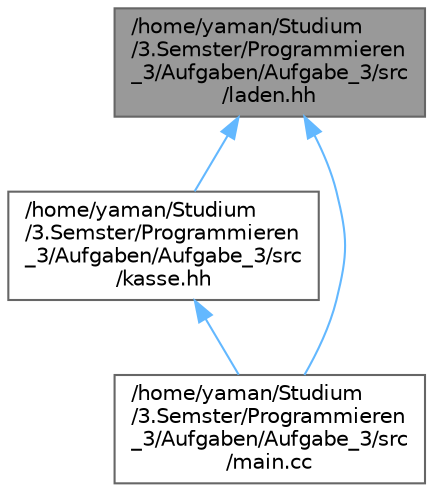 digraph "/home/yaman/Studium/3.Semster/Programmieren_3/Aufgaben/Aufgabe_3/src/laden.hh"
{
 // INTERACTIVE_SVG=YES
 // LATEX_PDF_SIZE
  bgcolor="transparent";
  edge [fontname=Helvetica,fontsize=10,labelfontname=Helvetica,labelfontsize=10];
  node [fontname=Helvetica,fontsize=10,shape=box,height=0.2,width=0.4];
  Node1 [id="Node000001",label="/home/yaman/Studium\l/3.Semster/Programmieren\l_3/Aufgaben/Aufgabe_3/src\l/laden.hh",height=0.2,width=0.4,color="gray40", fillcolor="grey60", style="filled", fontcolor="black",tooltip="Enthaelt die Deklaration der Klasse Kasse."];
  Node1 -> Node2 [id="edge1_Node000001_Node000002",dir="back",color="steelblue1",style="solid",tooltip=" "];
  Node2 [id="Node000002",label="/home/yaman/Studium\l/3.Semster/Programmieren\l_3/Aufgaben/Aufgabe_3/src\l/kasse.hh",height=0.2,width=0.4,color="grey40", fillcolor="white", style="filled",URL="$kasse_8hh_source.html",tooltip=" "];
  Node2 -> Node3 [id="edge2_Node000002_Node000003",dir="back",color="steelblue1",style="solid",tooltip=" "];
  Node3 [id="Node000003",label="/home/yaman/Studium\l/3.Semster/Programmieren\l_3/Aufgaben/Aufgabe_3/src\l/main.cc",height=0.2,width=0.4,color="grey40", fillcolor="white", style="filled",URL="$main_8cc.html",tooltip="Hauptprogramm fuer das Lagerverwaltungssystem."];
  Node1 -> Node3 [id="edge3_Node000001_Node000003",dir="back",color="steelblue1",style="solid",tooltip=" "];
}
